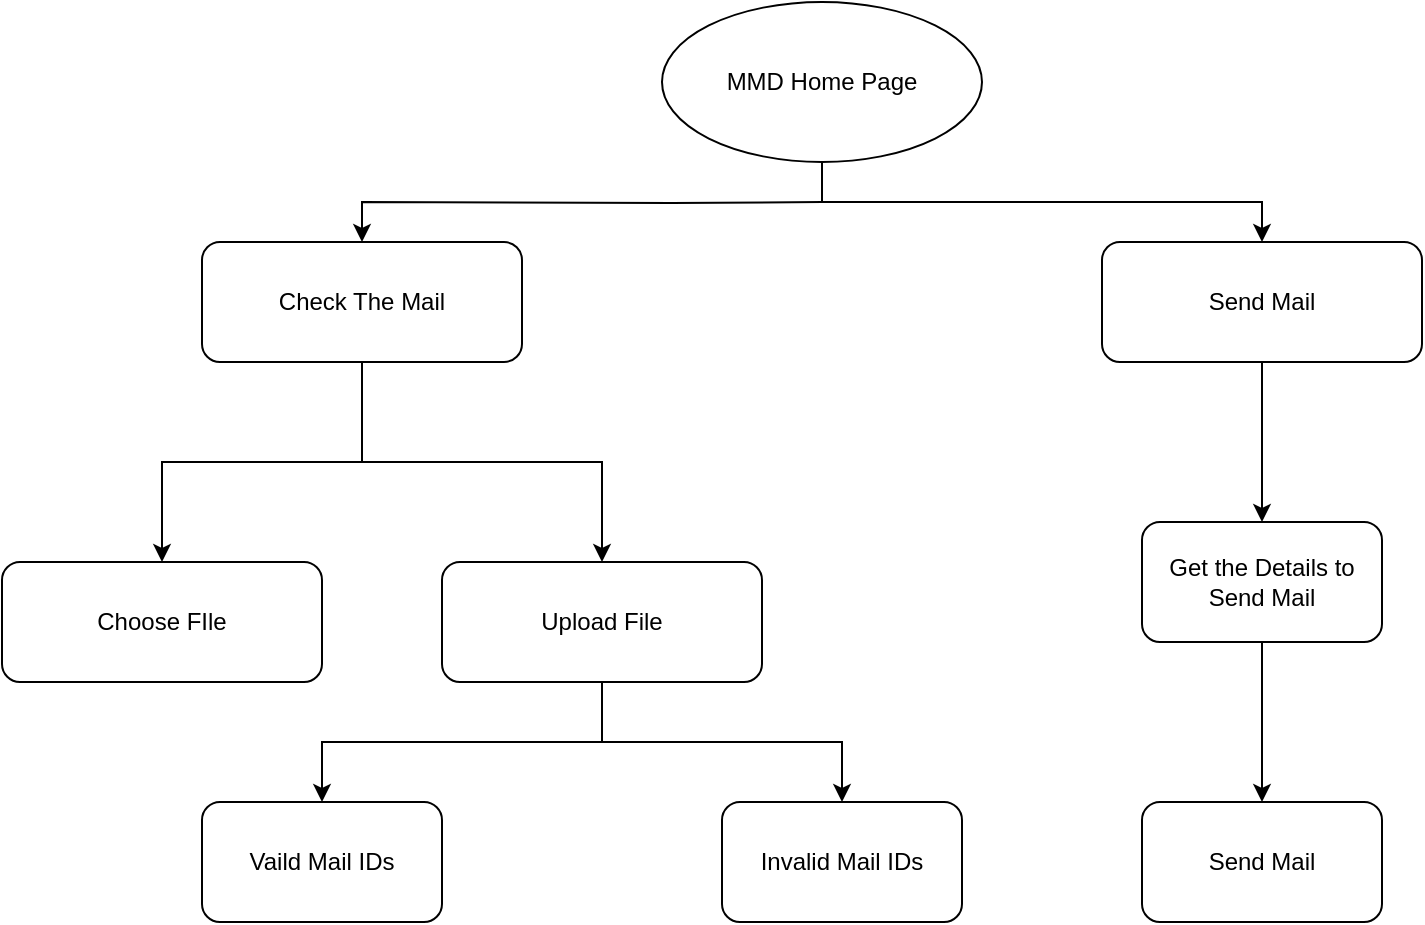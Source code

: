 <mxfile version="19.0.3" type="device"><diagram id="C5RBs43oDa-KdzZeNtuy" name="Page-1"><mxGraphModel dx="1278" dy="683" grid="0" gridSize="10" guides="1" tooltips="1" connect="1" arrows="1" fold="1" page="1" pageScale="1" pageWidth="827" pageHeight="1169" math="0" shadow="0"><root><mxCell id="WIyWlLk6GJQsqaUBKTNV-0"/><mxCell id="WIyWlLk6GJQsqaUBKTNV-1" parent="WIyWlLk6GJQsqaUBKTNV-0"/><mxCell id="NWXajInHdimnysoiErGB-3" style="edgeStyle=orthogonalEdgeStyle;rounded=0;orthogonalLoop=1;jettySize=auto;html=1;entryX=0.5;entryY=0;entryDx=0;entryDy=0;" edge="1" parent="WIyWlLk6GJQsqaUBKTNV-1" target="NWXajInHdimnysoiErGB-1"><mxGeometry relative="1" as="geometry"><mxPoint x="420" y="140" as="sourcePoint"/></mxGeometry></mxCell><mxCell id="NWXajInHdimnysoiErGB-4" style="edgeStyle=orthogonalEdgeStyle;rounded=0;orthogonalLoop=1;jettySize=auto;html=1;entryX=0.5;entryY=0;entryDx=0;entryDy=0;exitX=0.5;exitY=1;exitDx=0;exitDy=0;" edge="1" parent="WIyWlLk6GJQsqaUBKTNV-1" source="NWXajInHdimnysoiErGB-0" target="NWXajInHdimnysoiErGB-2"><mxGeometry relative="1" as="geometry"/></mxCell><mxCell id="NWXajInHdimnysoiErGB-0" value="MMD Home Page" style="ellipse;whiteSpace=wrap;html=1;" vertex="1" parent="WIyWlLk6GJQsqaUBKTNV-1"><mxGeometry x="340" y="40" width="160" height="80" as="geometry"/></mxCell><mxCell id="NWXajInHdimnysoiErGB-7" style="edgeStyle=orthogonalEdgeStyle;rounded=0;orthogonalLoop=1;jettySize=auto;html=1;" edge="1" parent="WIyWlLk6GJQsqaUBKTNV-1" source="NWXajInHdimnysoiErGB-1" target="NWXajInHdimnysoiErGB-8"><mxGeometry relative="1" as="geometry"><mxPoint x="190" y="320" as="targetPoint"/></mxGeometry></mxCell><mxCell id="NWXajInHdimnysoiErGB-10" style="edgeStyle=orthogonalEdgeStyle;rounded=0;orthogonalLoop=1;jettySize=auto;html=1;" edge="1" parent="WIyWlLk6GJQsqaUBKTNV-1" source="NWXajInHdimnysoiErGB-1" target="NWXajInHdimnysoiErGB-9"><mxGeometry relative="1" as="geometry"/></mxCell><mxCell id="NWXajInHdimnysoiErGB-1" value="Check The Mail" style="rounded=1;whiteSpace=wrap;html=1;" vertex="1" parent="WIyWlLk6GJQsqaUBKTNV-1"><mxGeometry x="110" y="160" width="160" height="60" as="geometry"/></mxCell><mxCell id="NWXajInHdimnysoiErGB-16" value="" style="edgeStyle=orthogonalEdgeStyle;rounded=0;orthogonalLoop=1;jettySize=auto;html=1;" edge="1" parent="WIyWlLk6GJQsqaUBKTNV-1" source="NWXajInHdimnysoiErGB-2" target="NWXajInHdimnysoiErGB-15"><mxGeometry relative="1" as="geometry"/></mxCell><mxCell id="NWXajInHdimnysoiErGB-2" value="Send Mail" style="rounded=1;whiteSpace=wrap;html=1;" vertex="1" parent="WIyWlLk6GJQsqaUBKTNV-1"><mxGeometry x="560" y="160" width="160" height="60" as="geometry"/></mxCell><mxCell id="NWXajInHdimnysoiErGB-8" value="Choose FIle" style="rounded=1;whiteSpace=wrap;html=1;" vertex="1" parent="WIyWlLk6GJQsqaUBKTNV-1"><mxGeometry x="10" y="320" width="160" height="60" as="geometry"/></mxCell><mxCell id="NWXajInHdimnysoiErGB-12" value="" style="edgeStyle=orthogonalEdgeStyle;rounded=0;orthogonalLoop=1;jettySize=auto;html=1;" edge="1" parent="WIyWlLk6GJQsqaUBKTNV-1" source="NWXajInHdimnysoiErGB-9" target="NWXajInHdimnysoiErGB-11"><mxGeometry relative="1" as="geometry"/></mxCell><mxCell id="NWXajInHdimnysoiErGB-14" value="" style="edgeStyle=orthogonalEdgeStyle;rounded=0;orthogonalLoop=1;jettySize=auto;html=1;" edge="1" parent="WIyWlLk6GJQsqaUBKTNV-1" source="NWXajInHdimnysoiErGB-9" target="NWXajInHdimnysoiErGB-13"><mxGeometry relative="1" as="geometry"/></mxCell><mxCell id="NWXajInHdimnysoiErGB-9" value="Upload File" style="rounded=1;whiteSpace=wrap;html=1;" vertex="1" parent="WIyWlLk6GJQsqaUBKTNV-1"><mxGeometry x="230" y="320" width="160" height="60" as="geometry"/></mxCell><mxCell id="NWXajInHdimnysoiErGB-11" value="Vaild Mail IDs" style="whiteSpace=wrap;html=1;rounded=1;" vertex="1" parent="WIyWlLk6GJQsqaUBKTNV-1"><mxGeometry x="110" y="440" width="120" height="60" as="geometry"/></mxCell><mxCell id="NWXajInHdimnysoiErGB-13" value="Invalid Mail IDs" style="whiteSpace=wrap;html=1;rounded=1;" vertex="1" parent="WIyWlLk6GJQsqaUBKTNV-1"><mxGeometry x="370" y="440" width="120" height="60" as="geometry"/></mxCell><mxCell id="NWXajInHdimnysoiErGB-19" value="" style="edgeStyle=orthogonalEdgeStyle;rounded=0;orthogonalLoop=1;jettySize=auto;html=1;" edge="1" parent="WIyWlLk6GJQsqaUBKTNV-1" source="NWXajInHdimnysoiErGB-15" target="NWXajInHdimnysoiErGB-18"><mxGeometry relative="1" as="geometry"/></mxCell><mxCell id="NWXajInHdimnysoiErGB-15" value="Get the Details to Send Mail" style="whiteSpace=wrap;html=1;rounded=1;" vertex="1" parent="WIyWlLk6GJQsqaUBKTNV-1"><mxGeometry x="580" y="300" width="120" height="60" as="geometry"/></mxCell><mxCell id="NWXajInHdimnysoiErGB-18" value="Send Mail" style="whiteSpace=wrap;html=1;rounded=1;" vertex="1" parent="WIyWlLk6GJQsqaUBKTNV-1"><mxGeometry x="580" y="440" width="120" height="60" as="geometry"/></mxCell></root></mxGraphModel></diagram></mxfile>